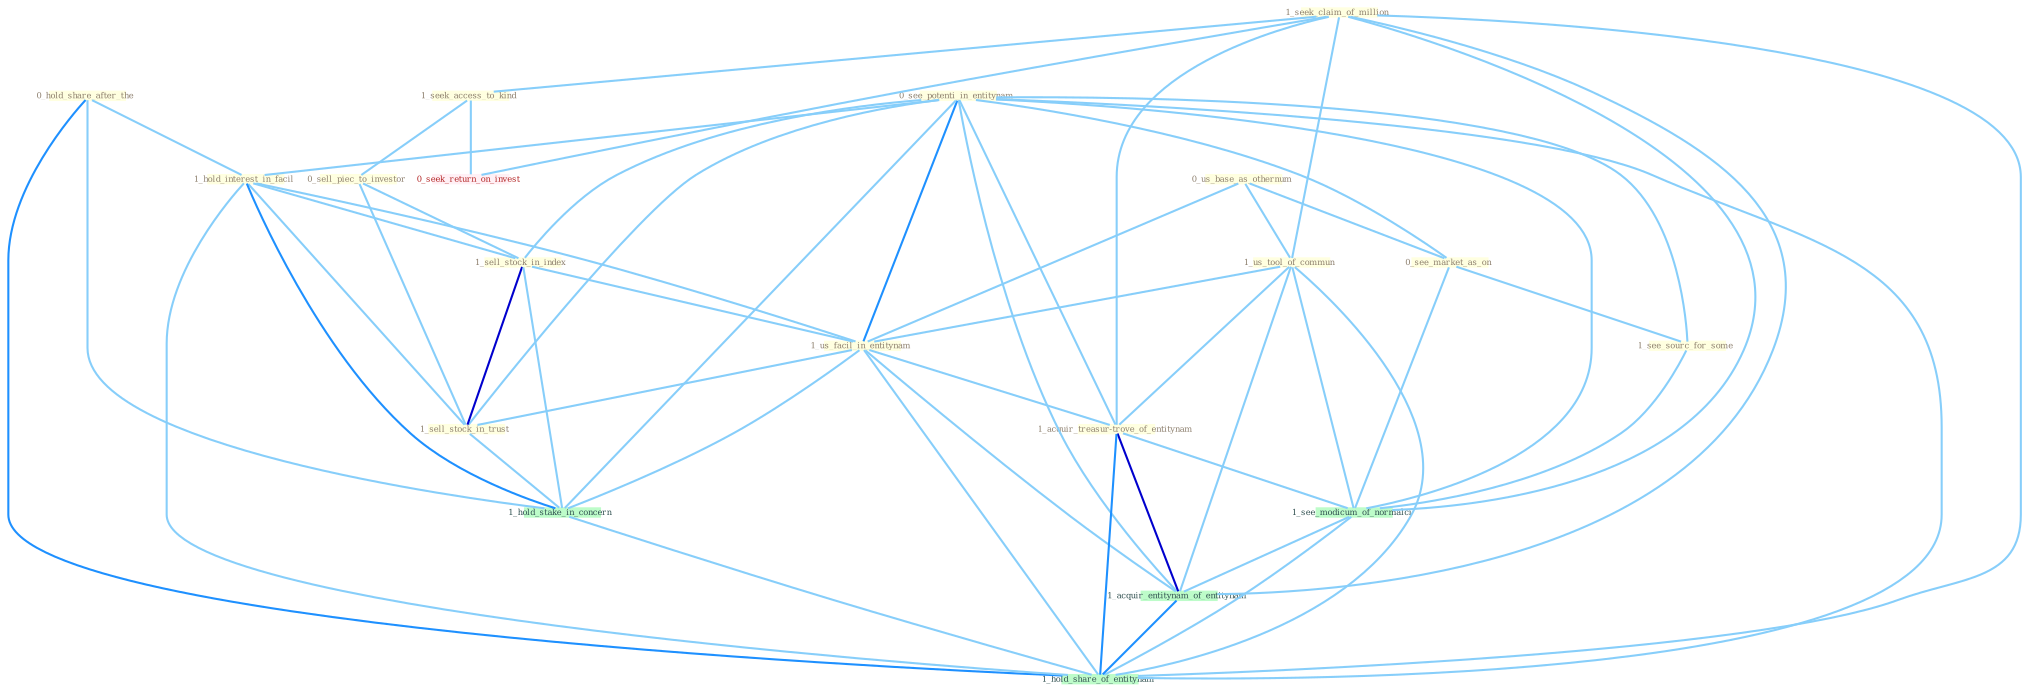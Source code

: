 Graph G{ 
    node
    [shape=polygon,style=filled,width=.5,height=.06,color="#BDFCC9",fixedsize=true,fontsize=4,
    fontcolor="#2f4f4f"];
    {node
    [color="#ffffe0", fontcolor="#8b7d6b"] "0_see_potenti_in_entitynam " "0_us_base_as_othernum " "1_seek_claim_of_million " "0_hold_share_after_the " "1_seek_access_to_kind " "1_hold_interest_in_facil " "0_sell_piec_to_investor " "1_us_tool_of_commun " "1_sell_stock_in_index " "1_us_facil_in_entitynam " "1_sell_stock_in_trust " "0_see_market_as_on " "1_acquir_treasur-trove_of_entitynam " "1_see_sourc_for_some "}
{node [color="#fff0f5", fontcolor="#b22222"] "0_seek_return_on_invest "}
edge [color="#B0E2FF"];

	"0_see_potenti_in_entitynam " -- "1_hold_interest_in_facil " [w="1", color="#87cefa" ];
	"0_see_potenti_in_entitynam " -- "1_sell_stock_in_index " [w="1", color="#87cefa" ];
	"0_see_potenti_in_entitynam " -- "1_us_facil_in_entitynam " [w="2", color="#1e90ff" , len=0.8];
	"0_see_potenti_in_entitynam " -- "1_sell_stock_in_trust " [w="1", color="#87cefa" ];
	"0_see_potenti_in_entitynam " -- "0_see_market_as_on " [w="1", color="#87cefa" ];
	"0_see_potenti_in_entitynam " -- "1_acquir_treasur-trove_of_entitynam " [w="1", color="#87cefa" ];
	"0_see_potenti_in_entitynam " -- "1_see_sourc_for_some " [w="1", color="#87cefa" ];
	"0_see_potenti_in_entitynam " -- "1_hold_stake_in_concern " [w="1", color="#87cefa" ];
	"0_see_potenti_in_entitynam " -- "1_see_modicum_of_normalci " [w="1", color="#87cefa" ];
	"0_see_potenti_in_entitynam " -- "1_acquir_entitynam_of_entitynam " [w="1", color="#87cefa" ];
	"0_see_potenti_in_entitynam " -- "1_hold_share_of_entitynam " [w="1", color="#87cefa" ];
	"0_us_base_as_othernum " -- "1_us_tool_of_commun " [w="1", color="#87cefa" ];
	"0_us_base_as_othernum " -- "1_us_facil_in_entitynam " [w="1", color="#87cefa" ];
	"0_us_base_as_othernum " -- "0_see_market_as_on " [w="1", color="#87cefa" ];
	"1_seek_claim_of_million " -- "1_seek_access_to_kind " [w="1", color="#87cefa" ];
	"1_seek_claim_of_million " -- "1_us_tool_of_commun " [w="1", color="#87cefa" ];
	"1_seek_claim_of_million " -- "1_acquir_treasur-trove_of_entitynam " [w="1", color="#87cefa" ];
	"1_seek_claim_of_million " -- "0_seek_return_on_invest " [w="1", color="#87cefa" ];
	"1_seek_claim_of_million " -- "1_see_modicum_of_normalci " [w="1", color="#87cefa" ];
	"1_seek_claim_of_million " -- "1_acquir_entitynam_of_entitynam " [w="1", color="#87cefa" ];
	"1_seek_claim_of_million " -- "1_hold_share_of_entitynam " [w="1", color="#87cefa" ];
	"0_hold_share_after_the " -- "1_hold_interest_in_facil " [w="1", color="#87cefa" ];
	"0_hold_share_after_the " -- "1_hold_stake_in_concern " [w="1", color="#87cefa" ];
	"0_hold_share_after_the " -- "1_hold_share_of_entitynam " [w="2", color="#1e90ff" , len=0.8];
	"1_seek_access_to_kind " -- "0_sell_piec_to_investor " [w="1", color="#87cefa" ];
	"1_seek_access_to_kind " -- "0_seek_return_on_invest " [w="1", color="#87cefa" ];
	"1_hold_interest_in_facil " -- "1_sell_stock_in_index " [w="1", color="#87cefa" ];
	"1_hold_interest_in_facil " -- "1_us_facil_in_entitynam " [w="1", color="#87cefa" ];
	"1_hold_interest_in_facil " -- "1_sell_stock_in_trust " [w="1", color="#87cefa" ];
	"1_hold_interest_in_facil " -- "1_hold_stake_in_concern " [w="2", color="#1e90ff" , len=0.8];
	"1_hold_interest_in_facil " -- "1_hold_share_of_entitynam " [w="1", color="#87cefa" ];
	"0_sell_piec_to_investor " -- "1_sell_stock_in_index " [w="1", color="#87cefa" ];
	"0_sell_piec_to_investor " -- "1_sell_stock_in_trust " [w="1", color="#87cefa" ];
	"1_us_tool_of_commun " -- "1_us_facil_in_entitynam " [w="1", color="#87cefa" ];
	"1_us_tool_of_commun " -- "1_acquir_treasur-trove_of_entitynam " [w="1", color="#87cefa" ];
	"1_us_tool_of_commun " -- "1_see_modicum_of_normalci " [w="1", color="#87cefa" ];
	"1_us_tool_of_commun " -- "1_acquir_entitynam_of_entitynam " [w="1", color="#87cefa" ];
	"1_us_tool_of_commun " -- "1_hold_share_of_entitynam " [w="1", color="#87cefa" ];
	"1_sell_stock_in_index " -- "1_us_facil_in_entitynam " [w="1", color="#87cefa" ];
	"1_sell_stock_in_index " -- "1_sell_stock_in_trust " [w="3", color="#0000cd" , len=0.6];
	"1_sell_stock_in_index " -- "1_hold_stake_in_concern " [w="1", color="#87cefa" ];
	"1_us_facil_in_entitynam " -- "1_sell_stock_in_trust " [w="1", color="#87cefa" ];
	"1_us_facil_in_entitynam " -- "1_acquir_treasur-trove_of_entitynam " [w="1", color="#87cefa" ];
	"1_us_facil_in_entitynam " -- "1_hold_stake_in_concern " [w="1", color="#87cefa" ];
	"1_us_facil_in_entitynam " -- "1_acquir_entitynam_of_entitynam " [w="1", color="#87cefa" ];
	"1_us_facil_in_entitynam " -- "1_hold_share_of_entitynam " [w="1", color="#87cefa" ];
	"1_sell_stock_in_trust " -- "1_hold_stake_in_concern " [w="1", color="#87cefa" ];
	"0_see_market_as_on " -- "1_see_sourc_for_some " [w="1", color="#87cefa" ];
	"0_see_market_as_on " -- "1_see_modicum_of_normalci " [w="1", color="#87cefa" ];
	"1_acquir_treasur-trove_of_entitynam " -- "1_see_modicum_of_normalci " [w="1", color="#87cefa" ];
	"1_acquir_treasur-trove_of_entitynam " -- "1_acquir_entitynam_of_entitynam " [w="3", color="#0000cd" , len=0.6];
	"1_acquir_treasur-trove_of_entitynam " -- "1_hold_share_of_entitynam " [w="2", color="#1e90ff" , len=0.8];
	"1_see_sourc_for_some " -- "1_see_modicum_of_normalci " [w="1", color="#87cefa" ];
	"1_hold_stake_in_concern " -- "1_hold_share_of_entitynam " [w="1", color="#87cefa" ];
	"1_see_modicum_of_normalci " -- "1_acquir_entitynam_of_entitynam " [w="1", color="#87cefa" ];
	"1_see_modicum_of_normalci " -- "1_hold_share_of_entitynam " [w="1", color="#87cefa" ];
	"1_acquir_entitynam_of_entitynam " -- "1_hold_share_of_entitynam " [w="2", color="#1e90ff" , len=0.8];
}